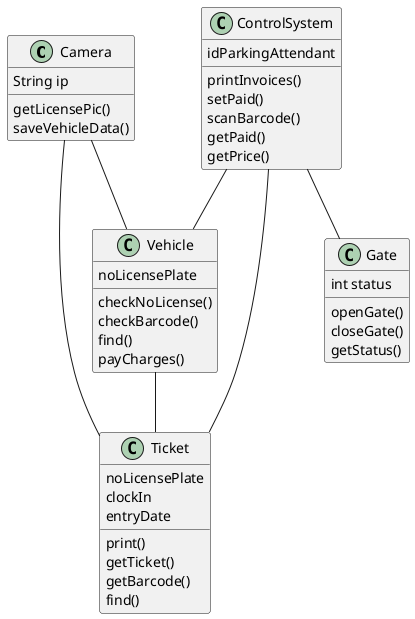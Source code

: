 @startuml
Camera : String ip
Camera : getLicensePic()
Camera : saveVehicleData()

Vehicle : noLicensePlate
Vehicle : checkNoLicense()
Vehicle : checkBarcode()
Vehicle : find()
Vehicle : payCharges()

Ticket : noLicensePlate
Ticket : clockIn
Ticket : entryDate
Ticket : print()
Ticket : getTicket()
Ticket : getBarcode()
Ticket : find()

Gate : int status
Gate : openGate()
Gate : closeGate()
Gate : getStatus()

ControlSystem : idParkingAttendant
ControlSystem : printInvoices()
ControlSystem : setPaid()
ControlSystem : scanBarcode()
ControlSystem : getPaid()
ControlSystem : getPrice()

Camera -- Ticket
Camera -- Vehicle
Vehicle -- Ticket
ControlSystem -- Vehicle
ControlSystem -- Gate
ControlSystem -- Ticket

@enduml